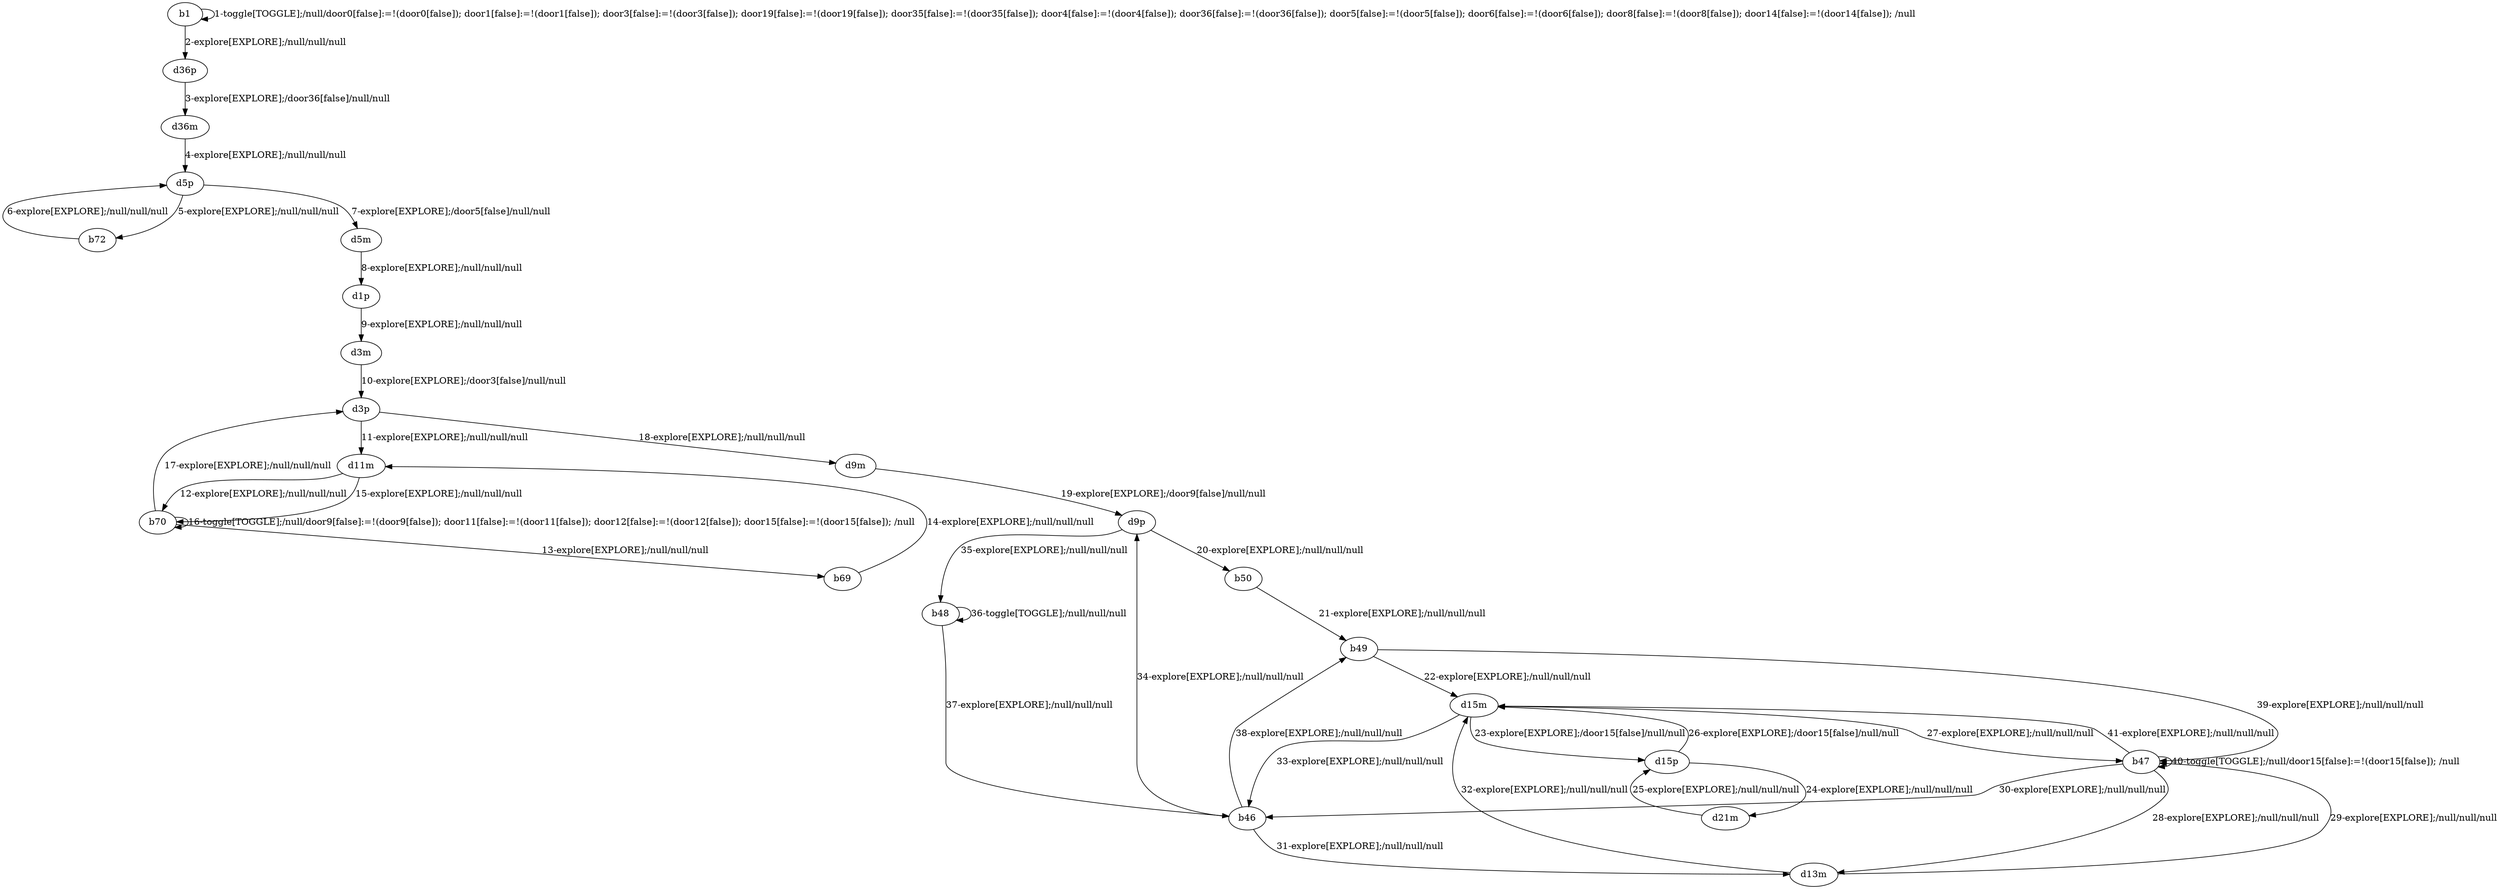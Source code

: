# Total number of goals covered by this test: 20
# b46 --> d13m
# d13m --> b47
# b47 --> b47
# d9p --> b48
# b49 --> b47
# b46 --> d9p
# b49 --> d15m
# d15p --> d21m
# d15m --> b47
# d21m --> d15p
# b46 --> b49
# d13m --> d15m
# b47 --> d15m
# d15m --> b46
# b47 --> d13m
# b48 --> b48
# b47 --> b46
# d15p --> d15m
# d15m --> d15p
# b48 --> b46

digraph g {
"b1" -> "b1" [label = "1-toggle[TOGGLE];/null/door0[false]:=!(door0[false]); door1[false]:=!(door1[false]); door3[false]:=!(door3[false]); door19[false]:=!(door19[false]); door35[false]:=!(door35[false]); door4[false]:=!(door4[false]); door36[false]:=!(door36[false]); door5[false]:=!(door5[false]); door6[false]:=!(door6[false]); door8[false]:=!(door8[false]); door14[false]:=!(door14[false]); /null"];
"b1" -> "d36p" [label = "2-explore[EXPLORE];/null/null/null"];
"d36p" -> "d36m" [label = "3-explore[EXPLORE];/door36[false]/null/null"];
"d36m" -> "d5p" [label = "4-explore[EXPLORE];/null/null/null"];
"d5p" -> "b72" [label = "5-explore[EXPLORE];/null/null/null"];
"b72" -> "d5p" [label = "6-explore[EXPLORE];/null/null/null"];
"d5p" -> "d5m" [label = "7-explore[EXPLORE];/door5[false]/null/null"];
"d5m" -> "d1p" [label = "8-explore[EXPLORE];/null/null/null"];
"d1p" -> "d3m" [label = "9-explore[EXPLORE];/null/null/null"];
"d3m" -> "d3p" [label = "10-explore[EXPLORE];/door3[false]/null/null"];
"d3p" -> "d11m" [label = "11-explore[EXPLORE];/null/null/null"];
"d11m" -> "b70" [label = "12-explore[EXPLORE];/null/null/null"];
"b70" -> "b69" [label = "13-explore[EXPLORE];/null/null/null"];
"b69" -> "d11m" [label = "14-explore[EXPLORE];/null/null/null"];
"d11m" -> "b70" [label = "15-explore[EXPLORE];/null/null/null"];
"b70" -> "b70" [label = "16-toggle[TOGGLE];/null/door9[false]:=!(door9[false]); door11[false]:=!(door11[false]); door12[false]:=!(door12[false]); door15[false]:=!(door15[false]); /null"];
"b70" -> "d3p" [label = "17-explore[EXPLORE];/null/null/null"];
"d3p" -> "d9m" [label = "18-explore[EXPLORE];/null/null/null"];
"d9m" -> "d9p" [label = "19-explore[EXPLORE];/door9[false]/null/null"];
"d9p" -> "b50" [label = "20-explore[EXPLORE];/null/null/null"];
"b50" -> "b49" [label = "21-explore[EXPLORE];/null/null/null"];
"b49" -> "d15m" [label = "22-explore[EXPLORE];/null/null/null"];
"d15m" -> "d15p" [label = "23-explore[EXPLORE];/door15[false]/null/null"];
"d15p" -> "d21m" [label = "24-explore[EXPLORE];/null/null/null"];
"d21m" -> "d15p" [label = "25-explore[EXPLORE];/null/null/null"];
"d15p" -> "d15m" [label = "26-explore[EXPLORE];/door15[false]/null/null"];
"d15m" -> "b47" [label = "27-explore[EXPLORE];/null/null/null"];
"b47" -> "d13m" [label = "28-explore[EXPLORE];/null/null/null"];
"d13m" -> "b47" [label = "29-explore[EXPLORE];/null/null/null"];
"b47" -> "b46" [label = "30-explore[EXPLORE];/null/null/null"];
"b46" -> "d13m" [label = "31-explore[EXPLORE];/null/null/null"];
"d13m" -> "d15m" [label = "32-explore[EXPLORE];/null/null/null"];
"d15m" -> "b46" [label = "33-explore[EXPLORE];/null/null/null"];
"b46" -> "d9p" [label = "34-explore[EXPLORE];/null/null/null"];
"d9p" -> "b48" [label = "35-explore[EXPLORE];/null/null/null"];
"b48" -> "b48" [label = "36-toggle[TOGGLE];/null/null/null"];
"b48" -> "b46" [label = "37-explore[EXPLORE];/null/null/null"];
"b46" -> "b49" [label = "38-explore[EXPLORE];/null/null/null"];
"b49" -> "b47" [label = "39-explore[EXPLORE];/null/null/null"];
"b47" -> "b47" [label = "40-toggle[TOGGLE];/null/door15[false]:=!(door15[false]); /null"];
"b47" -> "d15m" [label = "41-explore[EXPLORE];/null/null/null"];
}